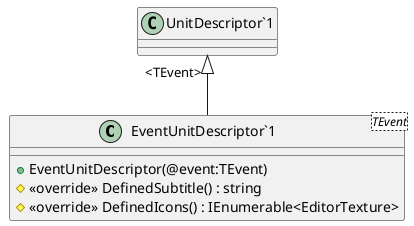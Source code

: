 @startuml
class "EventUnitDescriptor`1"<TEvent> {
    + EventUnitDescriptor(@event:TEvent)
    # <<override>> DefinedSubtitle() : string
    # <<override>> DefinedIcons() : IEnumerable<EditorTexture>
}
"UnitDescriptor`1" "<TEvent>" <|-- "EventUnitDescriptor`1"
@enduml

